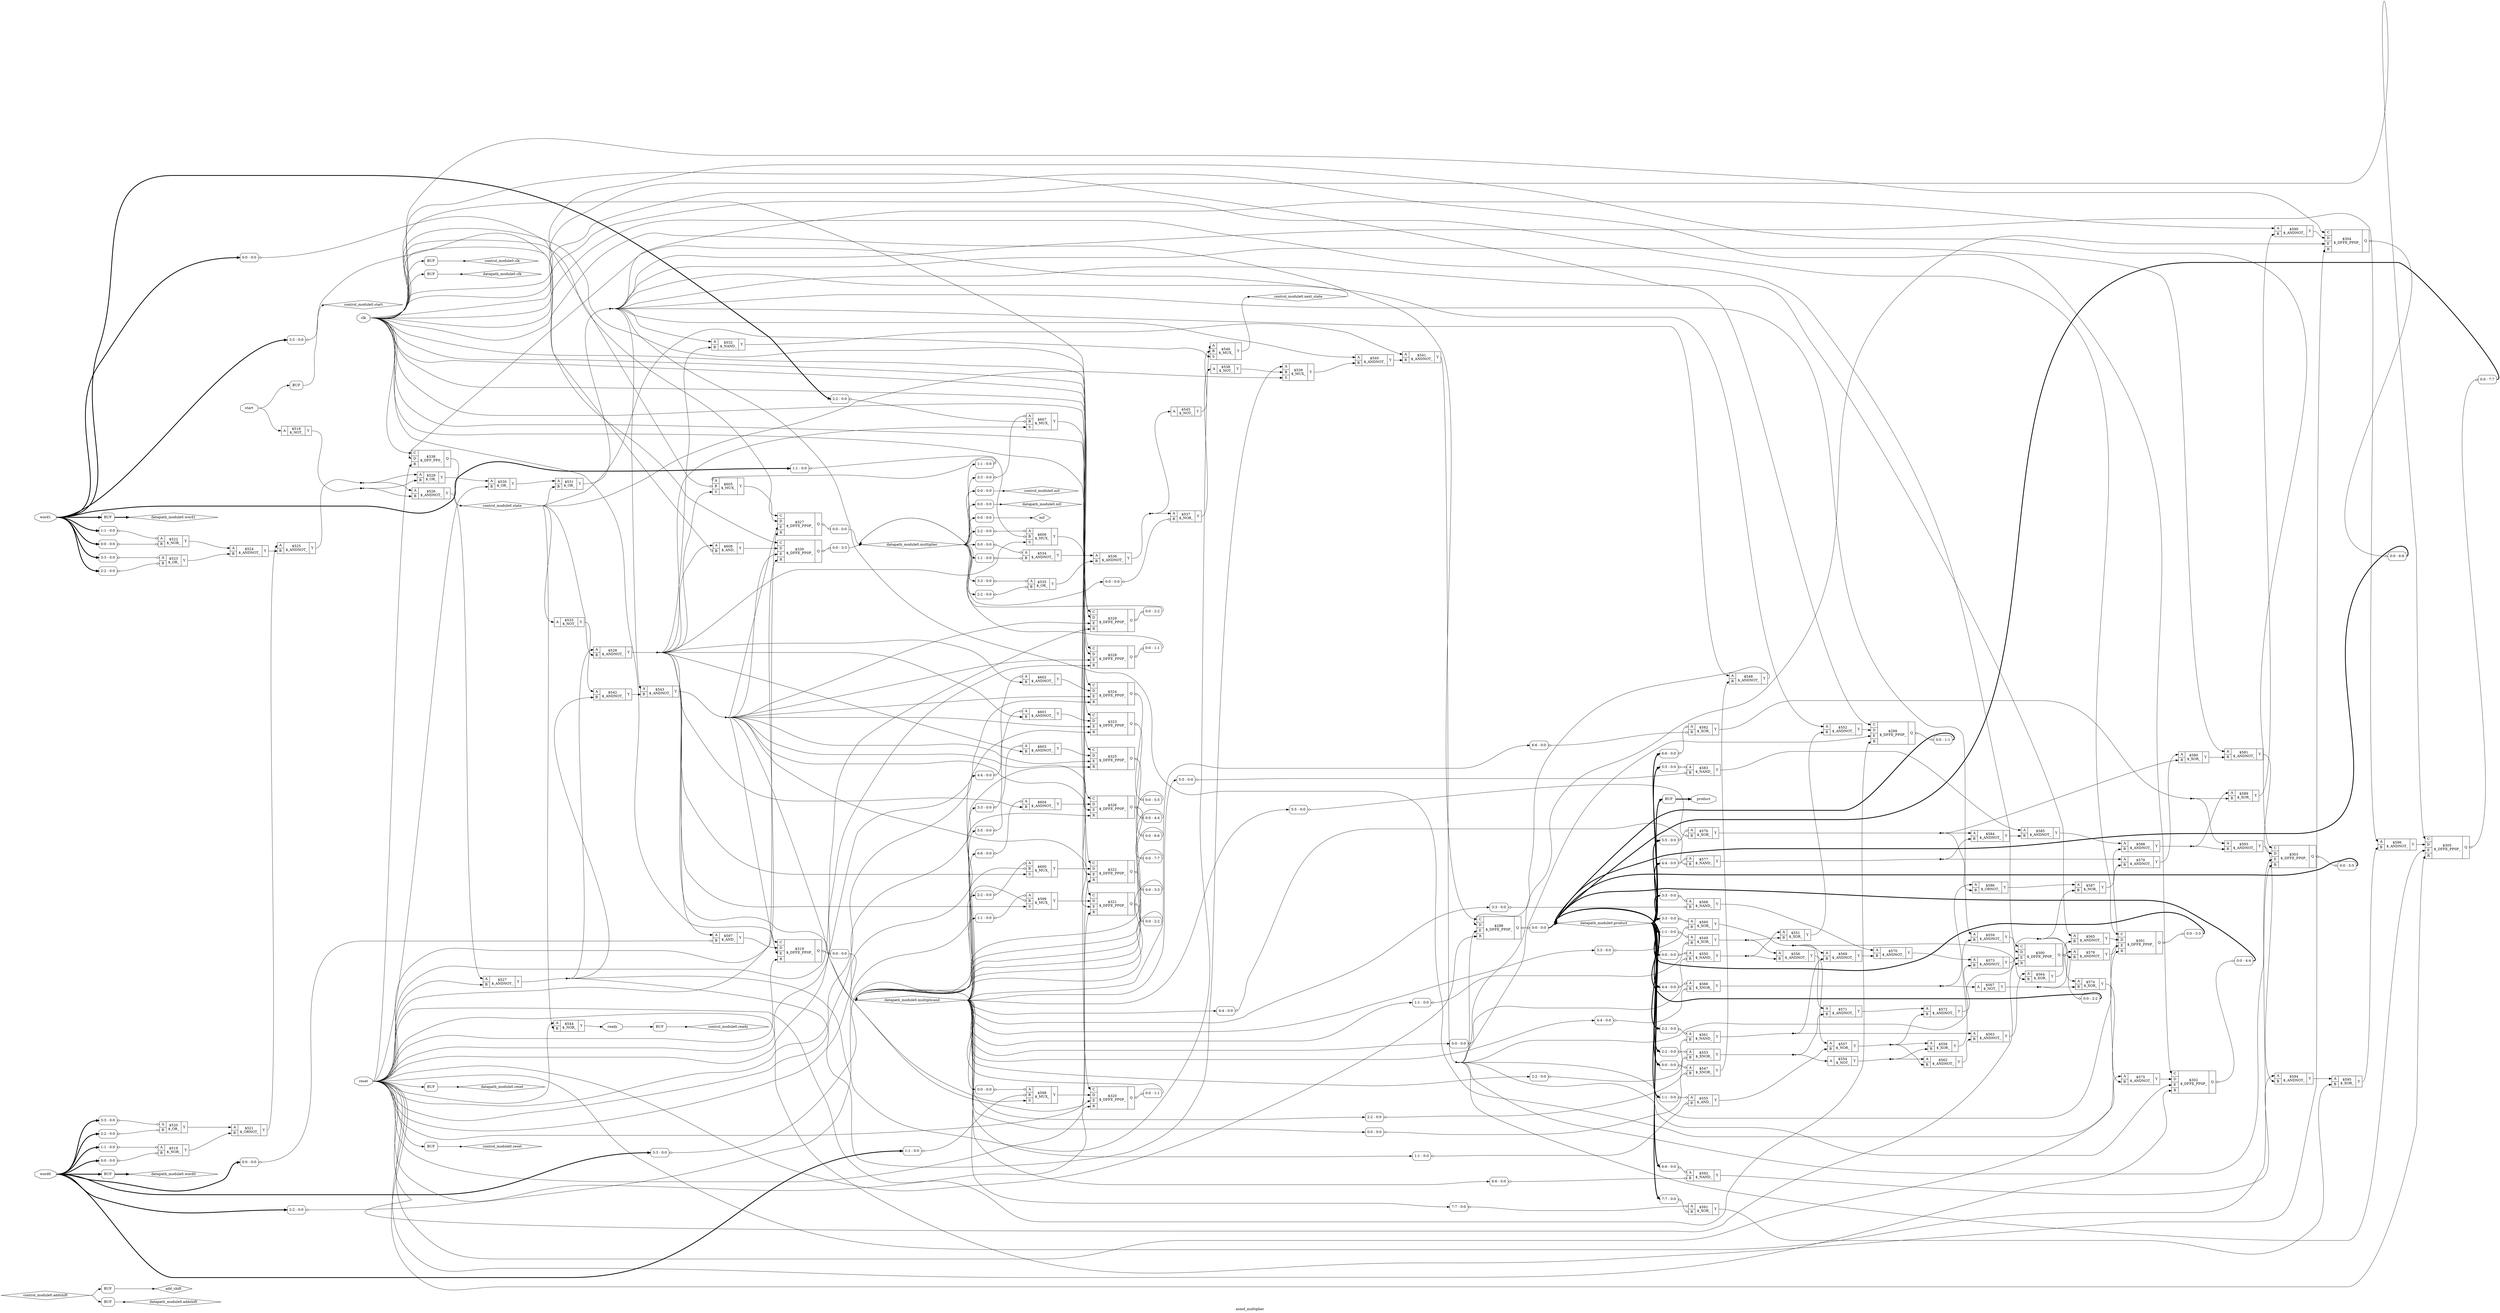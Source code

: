 digraph "asmd_multiplier" {
label="asmd_multiplier";
rankdir="LR";
remincross=true;
n90 [ shape=diamond, label="add_shift", color="black", fontcolor="black" ];
n91 [ shape=octagon, label="clk", color="black", fontcolor="black" ];
n92 [ shape=diamond, label="control_module0.addshift", color="black", fontcolor="black" ];
n93 [ shape=diamond, label="control_module0.clk", color="black", fontcolor="black" ];
n94 [ shape=diamond, label="control_module0.m0", color="black", fontcolor="black" ];
n95 [ shape=diamond, label="control_module0.next_state", color="black", fontcolor="black" ];
n96 [ shape=diamond, label="control_module0.ready", color="black", fontcolor="black" ];
n97 [ shape=diamond, label="control_module0.reset", color="black", fontcolor="black" ];
n98 [ shape=diamond, label="control_module0.start", color="black", fontcolor="black" ];
n99 [ shape=diamond, label="control_module0.state", color="black", fontcolor="black" ];
n100 [ shape=diamond, label="datapath_module0.addshift", color="black", fontcolor="black" ];
n101 [ shape=diamond, label="datapath_module0.clk", color="black", fontcolor="black" ];
n102 [ shape=diamond, label="datapath_module0.m0", color="black", fontcolor="black" ];
n103 [ shape=diamond, label="datapath_module0.multiplicand", color="black", fontcolor="black" ];
n104 [ shape=diamond, label="datapath_module0.multiplier", color="black", fontcolor="black" ];
n105 [ shape=diamond, label="datapath_module0.product", color="black", fontcolor="black" ];
n106 [ shape=diamond, label="datapath_module0.reset", color="black", fontcolor="black" ];
n107 [ shape=diamond, label="datapath_module0.word0", color="black", fontcolor="black" ];
n108 [ shape=diamond, label="datapath_module0.word1", color="black", fontcolor="black" ];
n109 [ shape=diamond, label="m0", color="black", fontcolor="black" ];
n110 [ shape=octagon, label="product", color="black", fontcolor="black" ];
n111 [ shape=octagon, label="ready", color="black", fontcolor="black" ];
n112 [ shape=octagon, label="reset", color="black", fontcolor="black" ];
n113 [ shape=octagon, label="start", color="black", fontcolor="black" ];
n114 [ shape=octagon, label="word0", color="black", fontcolor="black" ];
n115 [ shape=octagon, label="word1", color="black", fontcolor="black" ];
c118 [ shape=record, label="{{<p116> A}|$518\n$_NOT_|{<p117> Y}}" ];
c120 [ shape=record, label="{{<p116> A|<p119> B}|$519\n$_NOR_|{<p117> Y}}" ];
x0 [ shape=record, style=rounded, label="<s0> 1:1 - 0:0 " ];
x0:e -> c120:p116:w [arrowhead=odiamond, arrowtail=odiamond, dir=both, color="black", label=""];
x1 [ shape=record, style=rounded, label="<s0> 0:0 - 0:0 " ];
x1:e -> c120:p119:w [arrowhead=odiamond, arrowtail=odiamond, dir=both, color="black", label=""];
c121 [ shape=record, label="{{<p116> A|<p119> B}|$520\n$_OR_|{<p117> Y}}" ];
x2 [ shape=record, style=rounded, label="<s0> 3:3 - 0:0 " ];
x2:e -> c121:p116:w [arrowhead=odiamond, arrowtail=odiamond, dir=both, color="black", label=""];
x3 [ shape=record, style=rounded, label="<s0> 2:2 - 0:0 " ];
x3:e -> c121:p119:w [arrowhead=odiamond, arrowtail=odiamond, dir=both, color="black", label=""];
c122 [ shape=record, label="{{<p116> A|<p119> B}|$521\n$_ORNOT_|{<p117> Y}}" ];
c123 [ shape=record, label="{{<p116> A|<p119> B}|$522\n$_NOR_|{<p117> Y}}" ];
x4 [ shape=record, style=rounded, label="<s0> 1:1 - 0:0 " ];
x4:e -> c123:p116:w [arrowhead=odiamond, arrowtail=odiamond, dir=both, color="black", label=""];
x5 [ shape=record, style=rounded, label="<s0> 0:0 - 0:0 " ];
x5:e -> c123:p119:w [arrowhead=odiamond, arrowtail=odiamond, dir=both, color="black", label=""];
c124 [ shape=record, label="{{<p116> A|<p119> B}|$523\n$_OR_|{<p117> Y}}" ];
x6 [ shape=record, style=rounded, label="<s0> 3:3 - 0:0 " ];
x6:e -> c124:p116:w [arrowhead=odiamond, arrowtail=odiamond, dir=both, color="black", label=""];
x7 [ shape=record, style=rounded, label="<s0> 2:2 - 0:0 " ];
x7:e -> c124:p119:w [arrowhead=odiamond, arrowtail=odiamond, dir=both, color="black", label=""];
c125 [ shape=record, label="{{<p116> A|<p119> B}|$524\n$_ANDNOT_|{<p117> Y}}" ];
c126 [ shape=record, label="{{<p116> A|<p119> B}|$525\n$_ANDNOT_|{<p117> Y}}" ];
c127 [ shape=record, label="{{<p116> A|<p119> B}|$526\n$_ANDNOT_|{<p117> Y}}" ];
c128 [ shape=record, label="{{<p116> A|<p119> B}|$527\n$_ANDNOT_|{<p117> Y}}" ];
c129 [ shape=record, label="{{<p116> A|<p119> B}|$528\n$_ANDNOT_|{<p117> Y}}" ];
c130 [ shape=record, label="{{<p116> A|<p119> B}|$529\n$_OR_|{<p117> Y}}" ];
c131 [ shape=record, label="{{<p116> A|<p119> B}|$530\n$_OR_|{<p117> Y}}" ];
c132 [ shape=record, label="{{<p116> A|<p119> B}|$531\n$_OR_|{<p117> Y}}" ];
c133 [ shape=record, label="{{<p116> A|<p119> B}|$532\n$_NAND_|{<p117> Y}}" ];
c134 [ shape=record, label="{{<p116> A}|$533\n$_NOT_|{<p117> Y}}" ];
c135 [ shape=record, label="{{<p116> A|<p119> B}|$534\n$_ANDNOT_|{<p117> Y}}" ];
x8 [ shape=record, style=rounded, label="<s0> 0:0 - 0:0 " ];
x8:e -> c135:p116:w [arrowhead=odiamond, arrowtail=odiamond, dir=both, color="black", label=""];
x9 [ shape=record, style=rounded, label="<s0> 1:1 - 0:0 " ];
x9:e -> c135:p119:w [arrowhead=odiamond, arrowtail=odiamond, dir=both, color="black", label=""];
c136 [ shape=record, label="{{<p116> A|<p119> B}|$535\n$_OR_|{<p117> Y}}" ];
x10 [ shape=record, style=rounded, label="<s0> 3:3 - 0:0 " ];
x10:e -> c136:p116:w [arrowhead=odiamond, arrowtail=odiamond, dir=both, color="black", label=""];
x11 [ shape=record, style=rounded, label="<s0> 2:2 - 0:0 " ];
x11:e -> c136:p119:w [arrowhead=odiamond, arrowtail=odiamond, dir=both, color="black", label=""];
c137 [ shape=record, label="{{<p116> A|<p119> B}|$536\n$_ANDNOT_|{<p117> Y}}" ];
c138 [ shape=record, label="{{<p116> A|<p119> B}|$537\n$_NOR_|{<p117> Y}}" ];
x12 [ shape=record, style=rounded, label="<s0> 0:0 - 0:0 " ];
x12:e -> c138:p119:w [arrowhead=odiamond, arrowtail=odiamond, dir=both, color="black", label=""];
c139 [ shape=record, label="{{<p116> A}|$538\n$_NOT_|{<p117> Y}}" ];
c141 [ shape=record, label="{{<p116> A|<p119> B|<p140> S}|$539\n$_MUX_|{<p117> Y}}" ];
c142 [ shape=record, label="{{<p116> A|<p119> B}|$540\n$_ANDNOT_|{<p117> Y}}" ];
c143 [ shape=record, label="{{<p116> A|<p119> B}|$541\n$_ANDNOT_|{<p117> Y}}" ];
c144 [ shape=record, label="{{<p116> A|<p119> B}|$542\n$_ANDNOT_|{<p117> Y}}" ];
c145 [ shape=record, label="{{<p116> A|<p119> B}|$543\n$_ANDNOT_|{<p117> Y}}" ];
c146 [ shape=record, label="{{<p116> A|<p119> B}|$544\n$_NOR_|{<p117> Y}}" ];
c147 [ shape=record, label="{{<p116> A}|$545\n$_NOT_|{<p117> Y}}" ];
c148 [ shape=record, label="{{<p116> A|<p119> B|<p140> S}|$546\n$_MUX_|{<p117> Y}}" ];
c149 [ shape=record, label="{{<p116> A|<p119> B}|$547\n$_XNOR_|{<p117> Y}}" ];
x13 [ shape=record, style=rounded, label="<s0> 0:0 - 0:0 " ];
x13:e -> c149:p116:w [arrowhead=odiamond, arrowtail=odiamond, dir=both, color="black", label=""];
x14 [ shape=record, style=rounded, label="<s0> 0:0 - 0:0 " ];
x14:e -> c149:p119:w [arrowhead=odiamond, arrowtail=odiamond, dir=both, color="black", label=""];
c150 [ shape=record, label="{{<p116> A|<p119> B}|$548\n$_ANDNOT_|{<p117> Y}}" ];
c151 [ shape=record, label="{{<p116> A|<p119> B}|$549\n$_XOR_|{<p117> Y}}" ];
x15 [ shape=record, style=rounded, label="<s0> 1:1 - 0:0 " ];
x15:e -> c151:p116:w [arrowhead=odiamond, arrowtail=odiamond, dir=both, color="black", label=""];
x16 [ shape=record, style=rounded, label="<s0> 1:1 - 0:0 " ];
x16:e -> c151:p119:w [arrowhead=odiamond, arrowtail=odiamond, dir=both, color="black", label=""];
c152 [ shape=record, label="{{<p116> A|<p119> B}|$550\n$_NAND_|{<p117> Y}}" ];
x17 [ shape=record, style=rounded, label="<s0> 0:0 - 0:0 " ];
x17:e -> c152:p116:w [arrowhead=odiamond, arrowtail=odiamond, dir=both, color="black", label=""];
x18 [ shape=record, style=rounded, label="<s0> 0:0 - 0:0 " ];
x18:e -> c152:p119:w [arrowhead=odiamond, arrowtail=odiamond, dir=both, color="black", label=""];
c153 [ shape=record, label="{{<p116> A|<p119> B}|$551\n$_XOR_|{<p117> Y}}" ];
c154 [ shape=record, label="{{<p116> A|<p119> B}|$552\n$_ANDNOT_|{<p117> Y}}" ];
c155 [ shape=record, label="{{<p116> A|<p119> B}|$553\n$_XNOR_|{<p117> Y}}" ];
x19 [ shape=record, style=rounded, label="<s0> 2:2 - 0:0 " ];
x19:e -> c155:p116:w [arrowhead=odiamond, arrowtail=odiamond, dir=both, color="black", label=""];
x20 [ shape=record, style=rounded, label="<s0> 2:2 - 0:0 " ];
x20:e -> c155:p119:w [arrowhead=odiamond, arrowtail=odiamond, dir=both, color="black", label=""];
c156 [ shape=record, label="{{<p116> A}|$554\n$_NOT_|{<p117> Y}}" ];
c157 [ shape=record, label="{{<p116> A|<p119> B}|$555\n$_AND_|{<p117> Y}}" ];
x21 [ shape=record, style=rounded, label="<s0> 1:1 - 0:0 " ];
x21:e -> c157:p116:w [arrowhead=odiamond, arrowtail=odiamond, dir=both, color="black", label=""];
x22 [ shape=record, style=rounded, label="<s0> 1:1 - 0:0 " ];
x22:e -> c157:p119:w [arrowhead=odiamond, arrowtail=odiamond, dir=both, color="black", label=""];
c158 [ shape=record, label="{{<p116> A|<p119> B}|$556\n$_ANDNOT_|{<p117> Y}}" ];
c159 [ shape=record, label="{{<p116> A|<p119> B}|$557\n$_NOR_|{<p117> Y}}" ];
c160 [ shape=record, label="{{<p116> A|<p119> B}|$558\n$_XOR_|{<p117> Y}}" ];
c161 [ shape=record, label="{{<p116> A|<p119> B}|$559\n$_ANDNOT_|{<p117> Y}}" ];
c162 [ shape=record, label="{{<p116> A|<p119> B}|$560\n$_XOR_|{<p117> Y}}" ];
x23 [ shape=record, style=rounded, label="<s0> 3:3 - 0:0 " ];
x23:e -> c162:p116:w [arrowhead=odiamond, arrowtail=odiamond, dir=both, color="black", label=""];
x24 [ shape=record, style=rounded, label="<s0> 3:3 - 0:0 " ];
x24:e -> c162:p119:w [arrowhead=odiamond, arrowtail=odiamond, dir=both, color="black", label=""];
c163 [ shape=record, label="{{<p116> A|<p119> B}|$561\n$_NAND_|{<p117> Y}}" ];
x25 [ shape=record, style=rounded, label="<s0> 2:2 - 0:0 " ];
x25:e -> c163:p116:w [arrowhead=odiamond, arrowtail=odiamond, dir=both, color="black", label=""];
x26 [ shape=record, style=rounded, label="<s0> 2:2 - 0:0 " ];
x26:e -> c163:p119:w [arrowhead=odiamond, arrowtail=odiamond, dir=both, color="black", label=""];
c164 [ shape=record, label="{{<p116> A|<p119> B}|$562\n$_ANDNOT_|{<p117> Y}}" ];
c165 [ shape=record, label="{{<p116> A|<p119> B}|$563\n$_ANDNOT_|{<p117> Y}}" ];
c166 [ shape=record, label="{{<p116> A|<p119> B}|$564\n$_XOR_|{<p117> Y}}" ];
c167 [ shape=record, label="{{<p116> A|<p119> B}|$565\n$_ANDNOT_|{<p117> Y}}" ];
c168 [ shape=record, label="{{<p116> A|<p119> B}|$566\n$_XNOR_|{<p117> Y}}" ];
x27 [ shape=record, style=rounded, label="<s0> 4:4 - 0:0 " ];
x27:e -> c168:p116:w [arrowhead=odiamond, arrowtail=odiamond, dir=both, color="black", label=""];
x28 [ shape=record, style=rounded, label="<s0> 4:4 - 0:0 " ];
x28:e -> c168:p119:w [arrowhead=odiamond, arrowtail=odiamond, dir=both, color="black", label=""];
c169 [ shape=record, label="{{<p116> A}|$567\n$_NOT_|{<p117> Y}}" ];
c170 [ shape=record, label="{{<p116> A|<p119> B}|$568\n$_NAND_|{<p117> Y}}" ];
x29 [ shape=record, style=rounded, label="<s0> 3:3 - 0:0 " ];
x29:e -> c170:p116:w [arrowhead=odiamond, arrowtail=odiamond, dir=both, color="black", label=""];
x30 [ shape=record, style=rounded, label="<s0> 3:3 - 0:0 " ];
x30:e -> c170:p119:w [arrowhead=odiamond, arrowtail=odiamond, dir=both, color="black", label=""];
c171 [ shape=record, label="{{<p116> A|<p119> B}|$569\n$_ANDNOT_|{<p117> Y}}" ];
c172 [ shape=record, label="{{<p116> A|<p119> B}|$570\n$_ANDNOT_|{<p117> Y}}" ];
c173 [ shape=record, label="{{<p116> A|<p119> B}|$571\n$_ANDNOT_|{<p117> Y}}" ];
c174 [ shape=record, label="{{<p116> A|<p119> B}|$572\n$_ANDNOT_|{<p117> Y}}" ];
c175 [ shape=record, label="{{<p116> A|<p119> B}|$573\n$_ANDNOT_|{<p117> Y}}" ];
c176 [ shape=record, label="{{<p116> A|<p119> B}|$574\n$_XOR_|{<p117> Y}}" ];
c177 [ shape=record, label="{{<p116> A|<p119> B}|$575\n$_ANDNOT_|{<p117> Y}}" ];
c178 [ shape=record, label="{{<p116> A|<p119> B}|$576\n$_XOR_|{<p117> Y}}" ];
x31 [ shape=record, style=rounded, label="<s0> 5:5 - 0:0 " ];
x31:e -> c178:p116:w [arrowhead=odiamond, arrowtail=odiamond, dir=both, color="black", label=""];
x32 [ shape=record, style=rounded, label="<s0> 5:5 - 0:0 " ];
x32:e -> c178:p119:w [arrowhead=odiamond, arrowtail=odiamond, dir=both, color="black", label=""];
c179 [ shape=record, label="{{<p116> A|<p119> B}|$577\n$_NAND_|{<p117> Y}}" ];
x33 [ shape=record, style=rounded, label="<s0> 4:4 - 0:0 " ];
x33:e -> c179:p116:w [arrowhead=odiamond, arrowtail=odiamond, dir=both, color="black", label=""];
x34 [ shape=record, style=rounded, label="<s0> 4:4 - 0:0 " ];
x34:e -> c179:p119:w [arrowhead=odiamond, arrowtail=odiamond, dir=both, color="black", label=""];
c180 [ shape=record, label="{{<p116> A|<p119> B}|$578\n$_ANDNOT_|{<p117> Y}}" ];
c181 [ shape=record, label="{{<p116> A|<p119> B}|$579\n$_ANDNOT_|{<p117> Y}}" ];
c182 [ shape=record, label="{{<p116> A|<p119> B}|$580\n$_XOR_|{<p117> Y}}" ];
c183 [ shape=record, label="{{<p116> A|<p119> B}|$581\n$_ANDNOT_|{<p117> Y}}" ];
c184 [ shape=record, label="{{<p116> A|<p119> B}|$582\n$_XOR_|{<p117> Y}}" ];
x35 [ shape=record, style=rounded, label="<s0> 6:6 - 0:0 " ];
x35:e -> c184:p116:w [arrowhead=odiamond, arrowtail=odiamond, dir=both, color="black", label=""];
x36 [ shape=record, style=rounded, label="<s0> 6:6 - 0:0 " ];
x36:e -> c184:p119:w [arrowhead=odiamond, arrowtail=odiamond, dir=both, color="black", label=""];
c185 [ shape=record, label="{{<p116> A|<p119> B}|$583\n$_NAND_|{<p117> Y}}" ];
x37 [ shape=record, style=rounded, label="<s0> 5:5 - 0:0 " ];
x37:e -> c185:p116:w [arrowhead=odiamond, arrowtail=odiamond, dir=both, color="black", label=""];
x38 [ shape=record, style=rounded, label="<s0> 5:5 - 0:0 " ];
x38:e -> c185:p119:w [arrowhead=odiamond, arrowtail=odiamond, dir=both, color="black", label=""];
c186 [ shape=record, label="{{<p116> A|<p119> B}|$584\n$_ANDNOT_|{<p117> Y}}" ];
c187 [ shape=record, label="{{<p116> A|<p119> B}|$585\n$_ANDNOT_|{<p117> Y}}" ];
c188 [ shape=record, label="{{<p116> A|<p119> B}|$586\n$_ORNOT_|{<p117> Y}}" ];
c189 [ shape=record, label="{{<p116> A|<p119> B}|$587\n$_NOR_|{<p117> Y}}" ];
c190 [ shape=record, label="{{<p116> A|<p119> B}|$588\n$_ANDNOT_|{<p117> Y}}" ];
c191 [ shape=record, label="{{<p116> A|<p119> B}|$589\n$_XOR_|{<p117> Y}}" ];
c192 [ shape=record, label="{{<p116> A|<p119> B}|$590\n$_ANDNOT_|{<p117> Y}}" ];
c193 [ shape=record, label="{{<p116> A|<p119> B}|$591\n$_XOR_|{<p117> Y}}" ];
x39 [ shape=record, style=rounded, label="<s0> 7:7 - 0:0 " ];
x39:e -> c193:p116:w [arrowhead=odiamond, arrowtail=odiamond, dir=both, color="black", label=""];
x40 [ shape=record, style=rounded, label="<s0> 7:7 - 0:0 " ];
x40:e -> c193:p119:w [arrowhead=odiamond, arrowtail=odiamond, dir=both, color="black", label=""];
c194 [ shape=record, label="{{<p116> A|<p119> B}|$592\n$_NAND_|{<p117> Y}}" ];
x41 [ shape=record, style=rounded, label="<s0> 6:6 - 0:0 " ];
x41:e -> c194:p116:w [arrowhead=odiamond, arrowtail=odiamond, dir=both, color="black", label=""];
x42 [ shape=record, style=rounded, label="<s0> 6:6 - 0:0 " ];
x42:e -> c194:p119:w [arrowhead=odiamond, arrowtail=odiamond, dir=both, color="black", label=""];
c195 [ shape=record, label="{{<p116> A|<p119> B}|$593\n$_ANDNOT_|{<p117> Y}}" ];
c196 [ shape=record, label="{{<p116> A|<p119> B}|$594\n$_ANDNOT_|{<p117> Y}}" ];
c197 [ shape=record, label="{{<p116> A|<p119> B}|$595\n$_XOR_|{<p117> Y}}" ];
c198 [ shape=record, label="{{<p116> A|<p119> B}|$596\n$_ANDNOT_|{<p117> Y}}" ];
c199 [ shape=record, label="{{<p116> A|<p119> B}|$597\n$_AND_|{<p117> Y}}" ];
x43 [ shape=record, style=rounded, label="<s0> 0:0 - 0:0 " ];
x43:e -> c199:p119:w [arrowhead=odiamond, arrowtail=odiamond, dir=both, color="black", label=""];
c200 [ shape=record, label="{{<p116> A|<p119> B|<p140> S}|$598\n$_MUX_|{<p117> Y}}" ];
x44 [ shape=record, style=rounded, label="<s0> 0:0 - 0:0 " ];
x44:e -> c200:p116:w [arrowhead=odiamond, arrowtail=odiamond, dir=both, color="black", label=""];
x45 [ shape=record, style=rounded, label="<s0> 1:1 - 0:0 " ];
x45:e -> c200:p119:w [arrowhead=odiamond, arrowtail=odiamond, dir=both, color="black", label=""];
c201 [ shape=record, label="{{<p116> A|<p119> B|<p140> S}|$599\n$_MUX_|{<p117> Y}}" ];
x46 [ shape=record, style=rounded, label="<s0> 1:1 - 0:0 " ];
x46:e -> c201:p116:w [arrowhead=odiamond, arrowtail=odiamond, dir=both, color="black", label=""];
x47 [ shape=record, style=rounded, label="<s0> 2:2 - 0:0 " ];
x47:e -> c201:p119:w [arrowhead=odiamond, arrowtail=odiamond, dir=both, color="black", label=""];
c202 [ shape=record, label="{{<p116> A|<p119> B|<p140> S}|$600\n$_MUX_|{<p117> Y}}" ];
x48 [ shape=record, style=rounded, label="<s0> 2:2 - 0:0 " ];
x48:e -> c202:p116:w [arrowhead=odiamond, arrowtail=odiamond, dir=both, color="black", label=""];
x49 [ shape=record, style=rounded, label="<s0> 3:3 - 0:0 " ];
x49:e -> c202:p119:w [arrowhead=odiamond, arrowtail=odiamond, dir=both, color="black", label=""];
c203 [ shape=record, label="{{<p116> A|<p119> B}|$601\n$_ANDNOT_|{<p117> Y}}" ];
x50 [ shape=record, style=rounded, label="<s0> 3:3 - 0:0 " ];
x50:e -> c203:p116:w [arrowhead=odiamond, arrowtail=odiamond, dir=both, color="black", label=""];
c204 [ shape=record, label="{{<p116> A|<p119> B}|$602\n$_ANDNOT_|{<p117> Y}}" ];
x51 [ shape=record, style=rounded, label="<s0> 4:4 - 0:0 " ];
x51:e -> c204:p116:w [arrowhead=odiamond, arrowtail=odiamond, dir=both, color="black", label=""];
c205 [ shape=record, label="{{<p116> A|<p119> B}|$603\n$_ANDNOT_|{<p117> Y}}" ];
x52 [ shape=record, style=rounded, label="<s0> 5:5 - 0:0 " ];
x52:e -> c205:p116:w [arrowhead=odiamond, arrowtail=odiamond, dir=both, color="black", label=""];
c206 [ shape=record, label="{{<p116> A|<p119> B}|$604\n$_ANDNOT_|{<p117> Y}}" ];
x53 [ shape=record, style=rounded, label="<s0> 6:6 - 0:0 " ];
x53:e -> c206:p116:w [arrowhead=odiamond, arrowtail=odiamond, dir=both, color="black", label=""];
c207 [ shape=record, label="{{<p116> A|<p119> B|<p140> S}|$605\n$_MUX_|{<p117> Y}}" ];
x54 [ shape=record, style=rounded, label="<s0> 1:1 - 0:0 " ];
x54:e -> c207:p116:w [arrowhead=odiamond, arrowtail=odiamond, dir=both, color="black", label=""];
x55 [ shape=record, style=rounded, label="<s0> 0:0 - 0:0 " ];
x55:e -> c207:p119:w [arrowhead=odiamond, arrowtail=odiamond, dir=both, color="black", label=""];
c208 [ shape=record, label="{{<p116> A|<p119> B|<p140> S}|$606\n$_MUX_|{<p117> Y}}" ];
x56 [ shape=record, style=rounded, label="<s0> 2:2 - 0:0 " ];
x56:e -> c208:p116:w [arrowhead=odiamond, arrowtail=odiamond, dir=both, color="black", label=""];
x57 [ shape=record, style=rounded, label="<s0> 1:1 - 0:0 " ];
x57:e -> c208:p119:w [arrowhead=odiamond, arrowtail=odiamond, dir=both, color="black", label=""];
c209 [ shape=record, label="{{<p116> A|<p119> B|<p140> S}|$607\n$_MUX_|{<p117> Y}}" ];
x58 [ shape=record, style=rounded, label="<s0> 3:3 - 0:0 " ];
x58:e -> c209:p116:w [arrowhead=odiamond, arrowtail=odiamond, dir=both, color="black", label=""];
x59 [ shape=record, style=rounded, label="<s0> 2:2 - 0:0 " ];
x59:e -> c209:p119:w [arrowhead=odiamond, arrowtail=odiamond, dir=both, color="black", label=""];
c210 [ shape=record, label="{{<p116> A|<p119> B}|$608\n$_AND_|{<p117> Y}}" ];
x60 [ shape=record, style=rounded, label="<s0> 3:3 - 0:0 " ];
x60:e -> c210:p119:w [arrowhead=odiamond, arrowtail=odiamond, dir=both, color="black", label=""];
c215 [ shape=record, label="{{<p211> C|<p212> D|<p213> R}|$338\n$_DFF_PP0_|{<p214> Q}}" ];
c217 [ shape=record, label="{{<p211> C|<p212> D|<p216> E|<p213> R}|$298\n$_DFFE_PP0P_|{<p214> Q}}" ];
x61 [ shape=record, style=rounded, label="<s0> 0:0 - 0:0 " ];
c217:p214:e -> x61:w [arrowhead=odiamond, arrowtail=odiamond, dir=both, color="black", label=""];
c218 [ shape=record, label="{{<p211> C|<p212> D|<p216> E|<p213> R}|$299\n$_DFFE_PP0P_|{<p214> Q}}" ];
x62 [ shape=record, style=rounded, label="<s0> 0:0 - 1:1 " ];
c218:p214:e -> x62:w [arrowhead=odiamond, arrowtail=odiamond, dir=both, color="black", label=""];
c219 [ shape=record, label="{{<p211> C|<p212> D|<p216> E|<p213> R}|$300\n$_DFFE_PP0P_|{<p214> Q}}" ];
x63 [ shape=record, style=rounded, label="<s0> 0:0 - 2:2 " ];
c219:p214:e -> x63:w [arrowhead=odiamond, arrowtail=odiamond, dir=both, color="black", label=""];
c220 [ shape=record, label="{{<p211> C|<p212> D|<p216> E|<p213> R}|$301\n$_DFFE_PP0P_|{<p214> Q}}" ];
x64 [ shape=record, style=rounded, label="<s0> 0:0 - 3:3 " ];
c220:p214:e -> x64:w [arrowhead=odiamond, arrowtail=odiamond, dir=both, color="black", label=""];
c221 [ shape=record, label="{{<p211> C|<p212> D|<p216> E|<p213> R}|$302\n$_DFFE_PP0P_|{<p214> Q}}" ];
x65 [ shape=record, style=rounded, label="<s0> 0:0 - 4:4 " ];
c221:p214:e -> x65:w [arrowhead=odiamond, arrowtail=odiamond, dir=both, color="black", label=""];
c222 [ shape=record, label="{{<p211> C|<p212> D|<p216> E|<p213> R}|$303\n$_DFFE_PP0P_|{<p214> Q}}" ];
x66 [ shape=record, style=rounded, label="<s0> 0:0 - 5:5 " ];
c222:p214:e -> x66:w [arrowhead=odiamond, arrowtail=odiamond, dir=both, color="black", label=""];
c223 [ shape=record, label="{{<p211> C|<p212> D|<p216> E|<p213> R}|$304\n$_DFFE_PP0P_|{<p214> Q}}" ];
x67 [ shape=record, style=rounded, label="<s0> 0:0 - 6:6 " ];
c223:p214:e -> x67:w [arrowhead=odiamond, arrowtail=odiamond, dir=both, color="black", label=""];
c224 [ shape=record, label="{{<p211> C|<p212> D|<p216> E|<p213> R}|$305\n$_DFFE_PP0P_|{<p214> Q}}" ];
x68 [ shape=record, style=rounded, label="<s0> 0:0 - 7:7 " ];
c224:p214:e -> x68:w [arrowhead=odiamond, arrowtail=odiamond, dir=both, color="black", label=""];
c225 [ shape=record, label="{{<p211> C|<p212> D|<p216> E|<p213> R}|$319\n$_DFFE_PP0P_|{<p214> Q}}" ];
x69 [ shape=record, style=rounded, label="<s0> 0:0 - 0:0 " ];
c225:p214:e -> x69:w [arrowhead=odiamond, arrowtail=odiamond, dir=both, color="black", label=""];
c226 [ shape=record, label="{{<p211> C|<p212> D|<p216> E|<p213> R}|$320\n$_DFFE_PP0P_|{<p214> Q}}" ];
x70 [ shape=record, style=rounded, label="<s0> 0:0 - 1:1 " ];
c226:p214:e -> x70:w [arrowhead=odiamond, arrowtail=odiamond, dir=both, color="black", label=""];
c227 [ shape=record, label="{{<p211> C|<p212> D|<p216> E|<p213> R}|$321\n$_DFFE_PP0P_|{<p214> Q}}" ];
x71 [ shape=record, style=rounded, label="<s0> 0:0 - 2:2 " ];
c227:p214:e -> x71:w [arrowhead=odiamond, arrowtail=odiamond, dir=both, color="black", label=""];
c228 [ shape=record, label="{{<p211> C|<p212> D|<p216> E|<p213> R}|$322\n$_DFFE_PP0P_|{<p214> Q}}" ];
x72 [ shape=record, style=rounded, label="<s0> 0:0 - 3:3 " ];
c228:p214:e -> x72:w [arrowhead=odiamond, arrowtail=odiamond, dir=both, color="black", label=""];
c229 [ shape=record, label="{{<p211> C|<p212> D|<p216> E|<p213> R}|$323\n$_DFFE_PP0P_|{<p214> Q}}" ];
x73 [ shape=record, style=rounded, label="<s0> 0:0 - 4:4 " ];
c229:p214:e -> x73:w [arrowhead=odiamond, arrowtail=odiamond, dir=both, color="black", label=""];
c230 [ shape=record, label="{{<p211> C|<p212> D|<p216> E|<p213> R}|$324\n$_DFFE_PP0P_|{<p214> Q}}" ];
x74 [ shape=record, style=rounded, label="<s0> 0:0 - 5:5 " ];
c230:p214:e -> x74:w [arrowhead=odiamond, arrowtail=odiamond, dir=both, color="black", label=""];
c231 [ shape=record, label="{{<p211> C|<p212> D|<p216> E|<p213> R}|$325\n$_DFFE_PP0P_|{<p214> Q}}" ];
x75 [ shape=record, style=rounded, label="<s0> 0:0 - 6:6 " ];
c231:p214:e -> x75:w [arrowhead=odiamond, arrowtail=odiamond, dir=both, color="black", label=""];
c232 [ shape=record, label="{{<p211> C|<p212> D|<p216> E|<p213> R}|$326\n$_DFFE_PP0P_|{<p214> Q}}" ];
x76 [ shape=record, style=rounded, label="<s0> 0:0 - 7:7 " ];
c232:p214:e -> x76:w [arrowhead=odiamond, arrowtail=odiamond, dir=both, color="black", label=""];
c233 [ shape=record, label="{{<p211> C|<p212> D|<p216> E|<p213> R}|$327\n$_DFFE_PP0P_|{<p214> Q}}" ];
x77 [ shape=record, style=rounded, label="<s0> 0:0 - 0:0 " ];
c233:p214:e -> x77:w [arrowhead=odiamond, arrowtail=odiamond, dir=both, color="black", label=""];
c234 [ shape=record, label="{{<p211> C|<p212> D|<p216> E|<p213> R}|$328\n$_DFFE_PP0P_|{<p214> Q}}" ];
x78 [ shape=record, style=rounded, label="<s0> 0:0 - 1:1 " ];
c234:p214:e -> x78:w [arrowhead=odiamond, arrowtail=odiamond, dir=both, color="black", label=""];
c235 [ shape=record, label="{{<p211> C|<p212> D|<p216> E|<p213> R}|$329\n$_DFFE_PP0P_|{<p214> Q}}" ];
x79 [ shape=record, style=rounded, label="<s0> 0:0 - 2:2 " ];
c235:p214:e -> x79:w [arrowhead=odiamond, arrowtail=odiamond, dir=both, color="black", label=""];
c236 [ shape=record, label="{{<p211> C|<p212> D|<p216> E|<p213> R}|$330\n$_DFFE_PP0P_|{<p214> Q}}" ];
x80 [ shape=record, style=rounded, label="<s0> 0:0 - 3:3 " ];
c236:p214:e -> x80:w [arrowhead=odiamond, arrowtail=odiamond, dir=both, color="black", label=""];
x81 [shape=box, style=rounded, label="BUF"];
x82 [shape=box, style=rounded, label="BUF"];
x83 [ shape=record, style=rounded, label="<s0> 0:0 - 0:0 " ];
x84 [shape=box, style=rounded, label="BUF"];
x85 [shape=box, style=rounded, label="BUF"];
x86 [shape=box, style=rounded, label="BUF"];
x87 [shape=box, style=rounded, label="BUF"];
x88 [shape=box, style=rounded, label="BUF"];
x89 [ shape=record, style=rounded, label="<s0> 0:0 - 0:0 " ];
x90 [shape=box, style=rounded, label="BUF"];
x91 [shape=box, style=rounded, label="BUF"];
x92 [shape=box, style=rounded, label="BUF"];
x93 [ shape=record, style=rounded, label="<s0> 0:0 - 0:0 " ];
x94 [shape=box, style=rounded, label="BUF"];
n1 [ shape=point ];
c145:p117:e -> n1:w [color="black", label=""];
n1:e -> c225:p216:w [color="black", label=""];
n1:e -> c226:p216:w [color="black", label=""];
n1:e -> c227:p216:w [color="black", label=""];
n1:e -> c228:p216:w [color="black", label=""];
n1:e -> c229:p216:w [color="black", label=""];
n1:e -> c230:p216:w [color="black", label=""];
n1:e -> c231:p216:w [color="black", label=""];
n1:e -> c232:p216:w [color="black", label=""];
n1:e -> c233:p216:w [color="black", label=""];
n1:e -> c234:p216:w [color="black", label=""];
n1:e -> c235:p216:w [color="black", label=""];
n1:e -> c236:p216:w [color="black", label=""];
c198:p117:e -> c224:p212:w [color="black", label=""];
x87:e:e -> n100:w [color="black", label=""];
x88:e:e -> n101:w [color="black", label=""];
x89:e -> n102:w [color="black", label=""];
x69:s0:e -> n103:w [color="black", label=""];
x70:s0:e -> n103:w [color="black", label=""];
x71:s0:e -> n103:w [color="black", label=""];
x72:s0:e -> n103:w [color="black", label=""];
x73:s0:e -> n103:w [color="black", label=""];
x74:s0:e -> n103:w [color="black", label=""];
x75:s0:e -> n103:w [color="black", label=""];
x76:s0:e -> n103:w [color="black", label=""];
n103:e -> x14:s0:w [color="black", label=""];
n103:e -> x16:s0:w [color="black", label=""];
n103:e -> x18:s0:w [color="black", label=""];
n103:e -> x20:s0:w [color="black", label=""];
n103:e -> x22:s0:w [color="black", label=""];
n103:e -> x24:s0:w [color="black", label=""];
n103:e -> x26:s0:w [color="black", label=""];
n103:e -> x28:s0:w [color="black", label=""];
n103:e -> x30:s0:w [color="black", label=""];
n103:e -> x32:s0:w [color="black", label=""];
n103:e -> x34:s0:w [color="black", label=""];
n103:e -> x36:s0:w [color="black", label=""];
n103:e -> x38:s0:w [color="black", label=""];
n103:e -> x39:s0:w [color="black", label=""];
n103:e -> x42:s0:w [color="black", label=""];
n103:e -> x44:s0:w [color="black", label=""];
n103:e -> x46:s0:w [color="black", label=""];
n103:e -> x48:s0:w [color="black", label=""];
n103:e -> x50:s0:w [color="black", label=""];
n103:e -> x51:s0:w [color="black", label=""];
n103:e -> x52:s0:w [color="black", label=""];
n103:e -> x53:s0:w [color="black", label=""];
x77:s0:e -> n104:w [color="black", label=""];
x78:s0:e -> n104:w [color="black", label=""];
x79:s0:e -> n104:w [color="black", label=""];
x80:s0:e -> n104:w [color="black", label=""];
n104:e -> x10:s0:w [color="black", label=""];
n104:e -> x11:s0:w [color="black", label=""];
n104:e -> x12:s0:w [color="black", label=""];
n104:e -> x54:s0:w [color="black", label=""];
n104:e -> x56:s0:w [color="black", label=""];
n104:e -> x58:s0:w [color="black", label=""];
n104:e -> x83:s0:w [color="black", label=""];
n104:e -> x89:s0:w [color="black", label=""];
n104:e -> x8:s0:w [color="black", label=""];
n104:e -> x93:s0:w [color="black", label=""];
n104:e -> x9:s0:w [color="black", label=""];
x61:s0:e -> n105:w [color="black", style="setlinewidth(3)", label=""];
x62:s0:e -> n105:w [color="black", style="setlinewidth(3)", label=""];
x63:s0:e -> n105:w [color="black", style="setlinewidth(3)", label=""];
x64:s0:e -> n105:w [color="black", style="setlinewidth(3)", label=""];
x65:s0:e -> n105:w [color="black", style="setlinewidth(3)", label=""];
x66:s0:e -> n105:w [color="black", style="setlinewidth(3)", label=""];
x67:s0:e -> n105:w [color="black", style="setlinewidth(3)", label=""];
x68:s0:e -> n105:w [color="black", style="setlinewidth(3)", label=""];
n105:e -> x13:s0:w [color="black", style="setlinewidth(3)", label=""];
n105:e -> x15:s0:w [color="black", style="setlinewidth(3)", label=""];
n105:e -> x17:s0:w [color="black", style="setlinewidth(3)", label=""];
n105:e -> x19:s0:w [color="black", style="setlinewidth(3)", label=""];
n105:e -> x21:s0:w [color="black", style="setlinewidth(3)", label=""];
n105:e -> x23:s0:w [color="black", style="setlinewidth(3)", label=""];
n105:e -> x25:s0:w [color="black", style="setlinewidth(3)", label=""];
n105:e -> x27:s0:w [color="black", style="setlinewidth(3)", label=""];
n105:e -> x29:s0:w [color="black", style="setlinewidth(3)", label=""];
n105:e -> x31:s0:w [color="black", style="setlinewidth(3)", label=""];
n105:e -> x33:s0:w [color="black", style="setlinewidth(3)", label=""];
n105:e -> x35:s0:w [color="black", style="setlinewidth(3)", label=""];
n105:e -> x37:s0:w [color="black", style="setlinewidth(3)", label=""];
n105:e -> x40:s0:w [color="black", style="setlinewidth(3)", label=""];
n105:e -> x41:s0:w [color="black", style="setlinewidth(3)", label=""];
n105:e -> x94:w:w [color="black", style="setlinewidth(3)", label=""];
x90:e:e -> n106:w [color="black", label=""];
x91:e:e -> n107:w [color="black", style="setlinewidth(3)", label=""];
x92:e:e -> n108:w [color="black", style="setlinewidth(3)", label=""];
x93:e -> n109:w [color="black", label=""];
c207:p117:e -> c233:p212:w [color="black", label=""];
x94:e:e -> n110:w [color="black", style="setlinewidth(3)", label=""];
c146:p117:e -> n111:w [color="black", label=""];
n111:e -> x84:w:w [color="black", label=""];
n112:e -> c128:p119:w [color="black", label=""];
n112:e -> c131:p119:w [color="black", label=""];
n112:e -> c146:p116:w [color="black", label=""];
n112:e -> c215:p213:w [color="black", label=""];
n112:e -> c217:p213:w [color="black", label=""];
n112:e -> c218:p213:w [color="black", label=""];
n112:e -> c219:p213:w [color="black", label=""];
n112:e -> c220:p213:w [color="black", label=""];
n112:e -> c221:p213:w [color="black", label=""];
n112:e -> c222:p213:w [color="black", label=""];
n112:e -> c223:p213:w [color="black", label=""];
n112:e -> c224:p213:w [color="black", label=""];
n112:e -> c225:p213:w [color="black", label=""];
n112:e -> c226:p213:w [color="black", label=""];
n112:e -> c227:p213:w [color="black", label=""];
n112:e -> c228:p213:w [color="black", label=""];
n112:e -> c229:p213:w [color="black", label=""];
n112:e -> c230:p213:w [color="black", label=""];
n112:e -> c231:p213:w [color="black", label=""];
n112:e -> c232:p213:w [color="black", label=""];
n112:e -> c233:p213:w [color="black", label=""];
n112:e -> c234:p213:w [color="black", label=""];
n112:e -> c235:p213:w [color="black", label=""];
n112:e -> c236:p213:w [color="black", label=""];
n112:e -> x85:w:w [color="black", label=""];
n112:e -> x90:w:w [color="black", label=""];
n113:e -> c118:p116:w [color="black", label=""];
n113:e -> x86:w:w [color="black", label=""];
n114:e -> x0:s0:w [color="black", style="setlinewidth(3)", label=""];
n114:e -> x1:s0:w [color="black", style="setlinewidth(3)", label=""];
n114:e -> x2:s0:w [color="black", style="setlinewidth(3)", label=""];
n114:e -> x3:s0:w [color="black", style="setlinewidth(3)", label=""];
n114:e -> x43:s0:w [color="black", style="setlinewidth(3)", label=""];
n114:e -> x45:s0:w [color="black", style="setlinewidth(3)", label=""];
n114:e -> x47:s0:w [color="black", style="setlinewidth(3)", label=""];
n114:e -> x49:s0:w [color="black", style="setlinewidth(3)", label=""];
n114:e -> x91:w:w [color="black", style="setlinewidth(3)", label=""];
n115:e -> x4:s0:w [color="black", style="setlinewidth(3)", label=""];
n115:e -> x55:s0:w [color="black", style="setlinewidth(3)", label=""];
n115:e -> x57:s0:w [color="black", style="setlinewidth(3)", label=""];
n115:e -> x59:s0:w [color="black", style="setlinewidth(3)", label=""];
n115:e -> x5:s0:w [color="black", style="setlinewidth(3)", label=""];
n115:e -> x60:s0:w [color="black", style="setlinewidth(3)", label=""];
n115:e -> x6:s0:w [color="black", style="setlinewidth(3)", label=""];
n115:e -> x7:s0:w [color="black", style="setlinewidth(3)", label=""];
n115:e -> x92:w:w [color="black", style="setlinewidth(3)", label=""];
c208:p117:e -> c234:p212:w [color="black", label=""];
c209:p117:e -> c235:p212:w [color="black", label=""];
c210:p117:e -> c236:p212:w [color="black", label=""];
c199:p117:e -> c225:p212:w [color="black", label=""];
c200:p117:e -> c226:p212:w [color="black", label=""];
c201:p117:e -> c227:p212:w [color="black", label=""];
c202:p117:e -> c228:p212:w [color="black", label=""];
c203:p117:e -> c229:p212:w [color="black", label=""];
n2 [ shape=point ];
c143:p117:e -> n2:w [color="black", label=""];
n2:e -> c217:p216:w [color="black", label=""];
n2:e -> c218:p216:w [color="black", label=""];
n2:e -> c219:p216:w [color="black", label=""];
n2:e -> c220:p216:w [color="black", label=""];
n2:e -> c221:p216:w [color="black", label=""];
n2:e -> c222:p216:w [color="black", label=""];
n2:e -> c223:p216:w [color="black", label=""];
n2:e -> c224:p216:w [color="black", label=""];
c204:p117:e -> c230:p212:w [color="black", label=""];
c205:p117:e -> c231:p212:w [color="black", label=""];
c206:p117:e -> c232:p212:w [color="black", label=""];
c164:p117:e -> c165:p119:w [color="black", label=""];
c165:p117:e -> c166:p116:w [color="black", label=""];
c166:p117:e -> c167:p119:w [color="black", label=""];
n26 [ shape=point ];
c168:p117:e -> n26:w [color="black", label=""];
n26:e -> c169:p116:w [color="black", label=""];
n26:e -> c188:p116:w [color="black", label=""];
n27 [ shape=point ];
c169:p117:e -> n27:w [color="black", label=""];
n27:e -> c176:p119:w [color="black", label=""];
n27:e -> c180:p116:w [color="black", label=""];
c170:p117:e -> c172:p116:w [color="black", label=""];
c171:p117:e -> c172:p119:w [color="black", label=""];
c150:p117:e -> c217:p212:w [color="black", label=""];
c172:p117:e -> c175:p116:w [color="black", label=""];
c173:p117:e -> c174:p116:w [color="black", label=""];
c174:p117:e -> c175:p119:w [color="black", label=""];
n33 [ shape=point ];
c175:p117:e -> n33:w [color="black", label=""];
n33:e -> c176:p116:w [color="black", label=""];
n33:e -> c180:p119:w [color="black", label=""];
n33:e -> c189:p119:w [color="black", label=""];
c176:p117:e -> c177:p119:w [color="black", label=""];
n35 [ shape=point ];
c178:p117:e -> n35:w [color="black", label=""];
n35:e -> c182:p119:w [color="black", label=""];
n35:e -> c186:p116:w [color="black", label=""];
n35:e -> c188:p119:w [color="black", label=""];
n36 [ shape=point ];
c179:p117:e -> n36:w [color="black", label=""];
n36:e -> c181:p116:w [color="black", label=""];
n36:e -> c186:p119:w [color="black", label=""];
c180:p117:e -> c181:p119:w [color="black", label=""];
c181:p117:e -> c182:p116:w [color="black", label=""];
c182:p117:e -> c183:p119:w [color="black", label=""];
c154:p117:e -> c218:p212:w [color="black", label=""];
n40 [ shape=point ];
c184:p117:e -> n40:w [color="black", label=""];
n40:e -> c191:p119:w [color="black", label=""];
n40:e -> c195:p116:w [color="black", label=""];
c185:p117:e -> c187:p116:w [color="black", label=""];
c186:p117:e -> c187:p119:w [color="black", label=""];
c187:p117:e -> c190:p116:w [color="black", label=""];
c188:p117:e -> c189:p116:w [color="black", label=""];
c189:p117:e -> c190:p119:w [color="black", label=""];
n46 [ shape=point ];
c190:p117:e -> n46:w [color="black", label=""];
n46:e -> c191:p116:w [color="black", label=""];
n46:e -> c195:p119:w [color="black", label=""];
c191:p117:e -> c192:p119:w [color="black", label=""];
c193:p117:e -> c197:p119:w [color="black", label=""];
c194:p117:e -> c196:p116:w [color="black", label=""];
c161:p117:e -> c219:p212:w [color="black", label=""];
c195:p117:e -> c196:p119:w [color="black", label=""];
c196:p117:e -> c197:p116:w [color="black", label=""];
c197:p117:e -> c198:p119:w [color="black", label=""];
n53 [ shape=point ];
c118:p117:e -> n53:w [color="black", label=""];
n53:e -> c127:p119:w [color="black", label=""];
n53:e -> c130:p119:w [color="black", label=""];
c120:p117:e -> c122:p119:w [color="black", label=""];
c121:p117:e -> c122:p116:w [color="black", label=""];
c122:p117:e -> c126:p116:w [color="black", label=""];
c123:p117:e -> c125:p116:w [color="black", label=""];
c124:p117:e -> c125:p119:w [color="black", label=""];
c125:p117:e -> c126:p119:w [color="black", label=""];
c167:p117:e -> c220:p212:w [color="black", label=""];
n60 [ shape=point ];
c126:p117:e -> n60:w [color="black", label=""];
n60:e -> c127:p116:w [color="black", label=""];
n60:e -> c130:p116:w [color="black", label=""];
c127:p117:e -> c128:p116:w [color="black", label=""];
n62 [ shape=point ];
c128:p117:e -> n62:w [color="black", label=""];
n62:e -> c129:p116:w [color="black", label=""];
n62:e -> c141:p116:w [color="black", label=""];
n62:e -> c144:p119:w [color="black", label=""];
n62:e -> c148:p116:w [color="black", label=""];
n63 [ shape=point ];
c129:p117:e -> n63:w [color="black", label=""];
n63:e -> c133:p119:w [color="black", label=""];
n63:e -> c199:p116:w [color="black", label=""];
n63:e -> c200:p140:w [color="black", label=""];
n63:e -> c201:p140:w [color="black", label=""];
n63:e -> c202:p140:w [color="black", label=""];
n63:e -> c203:p119:w [color="black", label=""];
n63:e -> c204:p119:w [color="black", label=""];
n63:e -> c205:p119:w [color="black", label=""];
n63:e -> c206:p119:w [color="black", label=""];
n63:e -> c207:p140:w [color="black", label=""];
n63:e -> c208:p140:w [color="black", label=""];
n63:e -> c209:p140:w [color="black", label=""];
n63:e -> c210:p116:w [color="black", label=""];
c130:p117:e -> c131:p116:w [color="black", label=""];
c131:p117:e -> c132:p116:w [color="black", label=""];
n66 [ shape=point ];
c132:p117:e -> n66:w [color="black", label=""];
n66:e -> c133:p116:w [color="black", label=""];
n66:e -> c142:p116:w [color="black", label=""];
n66:e -> c145:p116:w [color="black", label=""];
n66:e -> c150:p116:w [color="black", label=""];
n66:e -> c154:p116:w [color="black", label=""];
n66:e -> c161:p116:w [color="black", label=""];
n66:e -> c167:p116:w [color="black", label=""];
n66:e -> c177:p116:w [color="black", label=""];
n66:e -> c183:p116:w [color="black", label=""];
n66:e -> c192:p116:w [color="black", label=""];
n66:e -> c198:p116:w [color="black", label=""];
c133:p117:e -> c143:p116:w [color="black", label=""];
c134:p117:e -> c144:p116:w [color="black", label=""];
c135:p117:e -> c137:p116:w [color="black", label=""];
c177:p117:e -> c221:p212:w [color="black", label=""];
c136:p117:e -> c137:p119:w [color="black", label=""];
n71 [ shape=point ];
c137:p117:e -> n71:w [color="black", label=""];
n71:e -> c138:p116:w [color="black", label=""];
n71:e -> c147:p116:w [color="black", label=""];
c138:p117:e -> c139:p116:w [color="black", label=""];
c139:p117:e -> c141:p119:w [color="black", label=""];
c141:p117:e -> c142:p119:w [color="black", label=""];
c142:p117:e -> c143:p119:w [color="black", label=""];
c144:p117:e -> c145:p119:w [color="black", label=""];
c147:p117:e -> c148:p119:w [color="black", label=""];
c149:p117:e -> c150:p119:w [color="black", label=""];
n79 [ shape=point ];
c151:p117:e -> n79:w [color="black", label=""];
n79:e -> c153:p119:w [color="black", label=""];
n79:e -> c158:p116:w [color="black", label=""];
c183:p117:e -> c222:p212:w [color="black", label=""];
n80 [ shape=point ];
c152:p117:e -> n80:w [color="black", label=""];
n80:e -> c153:p116:w [color="black", label=""];
n80:e -> c158:p119:w [color="black", label=""];
c153:p117:e -> c154:p119:w [color="black", label=""];
n82 [ shape=point ];
c155:p117:e -> n82:w [color="black", label=""];
n82:e -> c156:p116:w [color="black", label=""];
n82:e -> c173:p119:w [color="black", label=""];
n83 [ shape=point ];
c156:p117:e -> n83:w [color="black", label=""];
n83:e -> c160:p119:w [color="black", label=""];
n83:e -> c164:p116:w [color="black", label=""];
c157:p117:e -> c159:p119:w [color="black", label=""];
c158:p117:e -> c159:p116:w [color="black", label=""];
n86 [ shape=point ];
c159:p117:e -> n86:w [color="black", label=""];
n86:e -> c160:p116:w [color="black", label=""];
n86:e -> c164:p119:w [color="black", label=""];
n86:e -> c174:p119:w [color="black", label=""];
c160:p117:e -> c161:p119:w [color="black", label=""];
n88 [ shape=point ];
c162:p117:e -> n88:w [color="black", label=""];
n88:e -> c166:p119:w [color="black", label=""];
n88:e -> c171:p116:w [color="black", label=""];
n88:e -> c173:p116:w [color="black", label=""];
n89 [ shape=point ];
c163:p117:e -> n89:w [color="black", label=""];
n89:e -> c165:p116:w [color="black", label=""];
n89:e -> c171:p119:w [color="black", label=""];
c192:p117:e -> c223:p212:w [color="black", label=""];
x81:e:e -> n90:w [color="black", label=""];
n91:e -> c215:p211:w [color="black", label=""];
n91:e -> c217:p211:w [color="black", label=""];
n91:e -> c218:p211:w [color="black", label=""];
n91:e -> c219:p211:w [color="black", label=""];
n91:e -> c220:p211:w [color="black", label=""];
n91:e -> c221:p211:w [color="black", label=""];
n91:e -> c222:p211:w [color="black", label=""];
n91:e -> c223:p211:w [color="black", label=""];
n91:e -> c224:p211:w [color="black", label=""];
n91:e -> c225:p211:w [color="black", label=""];
n91:e -> c226:p211:w [color="black", label=""];
n91:e -> c227:p211:w [color="black", label=""];
n91:e -> c228:p211:w [color="black", label=""];
n91:e -> c229:p211:w [color="black", label=""];
n91:e -> c230:p211:w [color="black", label=""];
n91:e -> c231:p211:w [color="black", label=""];
n91:e -> c232:p211:w [color="black", label=""];
n91:e -> c233:p211:w [color="black", label=""];
n91:e -> c234:p211:w [color="black", label=""];
n91:e -> c235:p211:w [color="black", label=""];
n91:e -> c236:p211:w [color="black", label=""];
n91:e -> x82:w:w [color="black", label=""];
n91:e -> x88:w:w [color="black", label=""];
n92:e -> x81:w:w [color="black", label=""];
n92:e -> x87:w:w [color="black", label=""];
x82:e:e -> n93:w [color="black", label=""];
x83:e -> n94:w [color="black", label=""];
c148:p117:e -> n95:w [color="black", label=""];
n95:e -> c215:p212:w [color="black", label=""];
x84:e:e -> n96:w [color="black", label=""];
x85:e:e -> n97:w [color="black", label=""];
x86:e:e -> n98:w [color="black", label=""];
c215:p214:e -> n99:w [color="black", label=""];
n99:e -> c129:p119:w [color="black", label=""];
n99:e -> c132:p119:w [color="black", label=""];
n99:e -> c134:p116:w [color="black", label=""];
n99:e -> c141:p140:w [color="black", label=""];
n99:e -> c146:p119:w [color="black", label=""];
n99:e -> c148:p140:w [color="black", label=""];
}
